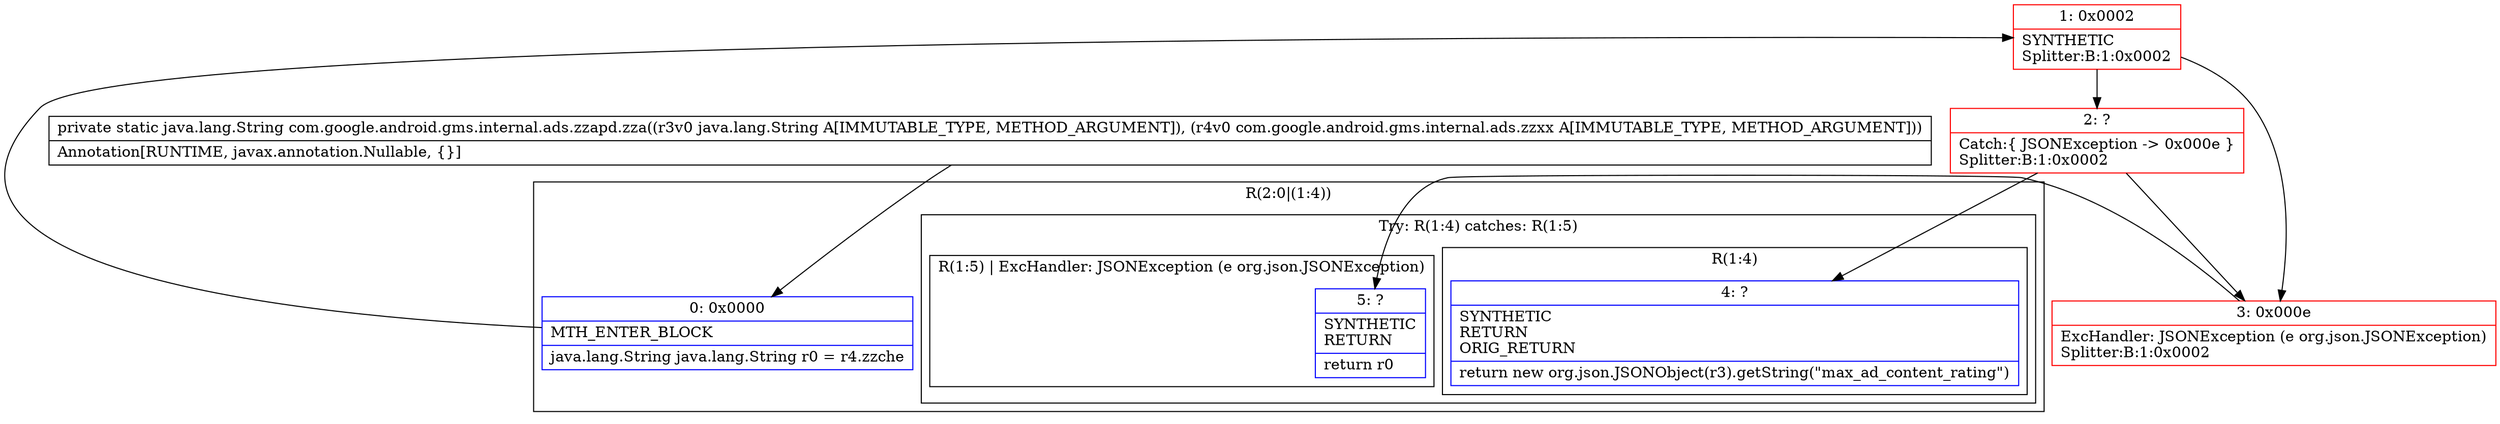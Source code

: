 digraph "CFG forcom.google.android.gms.internal.ads.zzapd.zza(Ljava\/lang\/String;Lcom\/google\/android\/gms\/internal\/ads\/zzxx;)Ljava\/lang\/String;" {
subgraph cluster_Region_114723988 {
label = "R(2:0|(1:4))";
node [shape=record,color=blue];
Node_0 [shape=record,label="{0\:\ 0x0000|MTH_ENTER_BLOCK\l|java.lang.String java.lang.String r0 = r4.zzche\l}"];
subgraph cluster_TryCatchRegion_649892222 {
label = "Try: R(1:4) catches: R(1:5)";
node [shape=record,color=blue];
subgraph cluster_Region_2043697990 {
label = "R(1:4)";
node [shape=record,color=blue];
Node_4 [shape=record,label="{4\:\ ?|SYNTHETIC\lRETURN\lORIG_RETURN\l|return new org.json.JSONObject(r3).getString(\"max_ad_content_rating\")\l}"];
}
subgraph cluster_Region_281445134 {
label = "R(1:5) | ExcHandler: JSONException (e org.json.JSONException)\l";
node [shape=record,color=blue];
Node_5 [shape=record,label="{5\:\ ?|SYNTHETIC\lRETURN\l|return r0\l}"];
}
}
}
subgraph cluster_Region_281445134 {
label = "R(1:5) | ExcHandler: JSONException (e org.json.JSONException)\l";
node [shape=record,color=blue];
Node_5 [shape=record,label="{5\:\ ?|SYNTHETIC\lRETURN\l|return r0\l}"];
}
Node_1 [shape=record,color=red,label="{1\:\ 0x0002|SYNTHETIC\lSplitter:B:1:0x0002\l}"];
Node_2 [shape=record,color=red,label="{2\:\ ?|Catch:\{ JSONException \-\> 0x000e \}\lSplitter:B:1:0x0002\l}"];
Node_3 [shape=record,color=red,label="{3\:\ 0x000e|ExcHandler: JSONException (e org.json.JSONException)\lSplitter:B:1:0x0002\l}"];
MethodNode[shape=record,label="{private static java.lang.String com.google.android.gms.internal.ads.zzapd.zza((r3v0 java.lang.String A[IMMUTABLE_TYPE, METHOD_ARGUMENT]), (r4v0 com.google.android.gms.internal.ads.zzxx A[IMMUTABLE_TYPE, METHOD_ARGUMENT]))  | Annotation[RUNTIME, javax.annotation.Nullable, \{\}]\l}"];
MethodNode -> Node_0;
Node_0 -> Node_1;
Node_1 -> Node_2;
Node_1 -> Node_3;
Node_2 -> Node_3;
Node_2 -> Node_4;
Node_3 -> Node_5;
}

